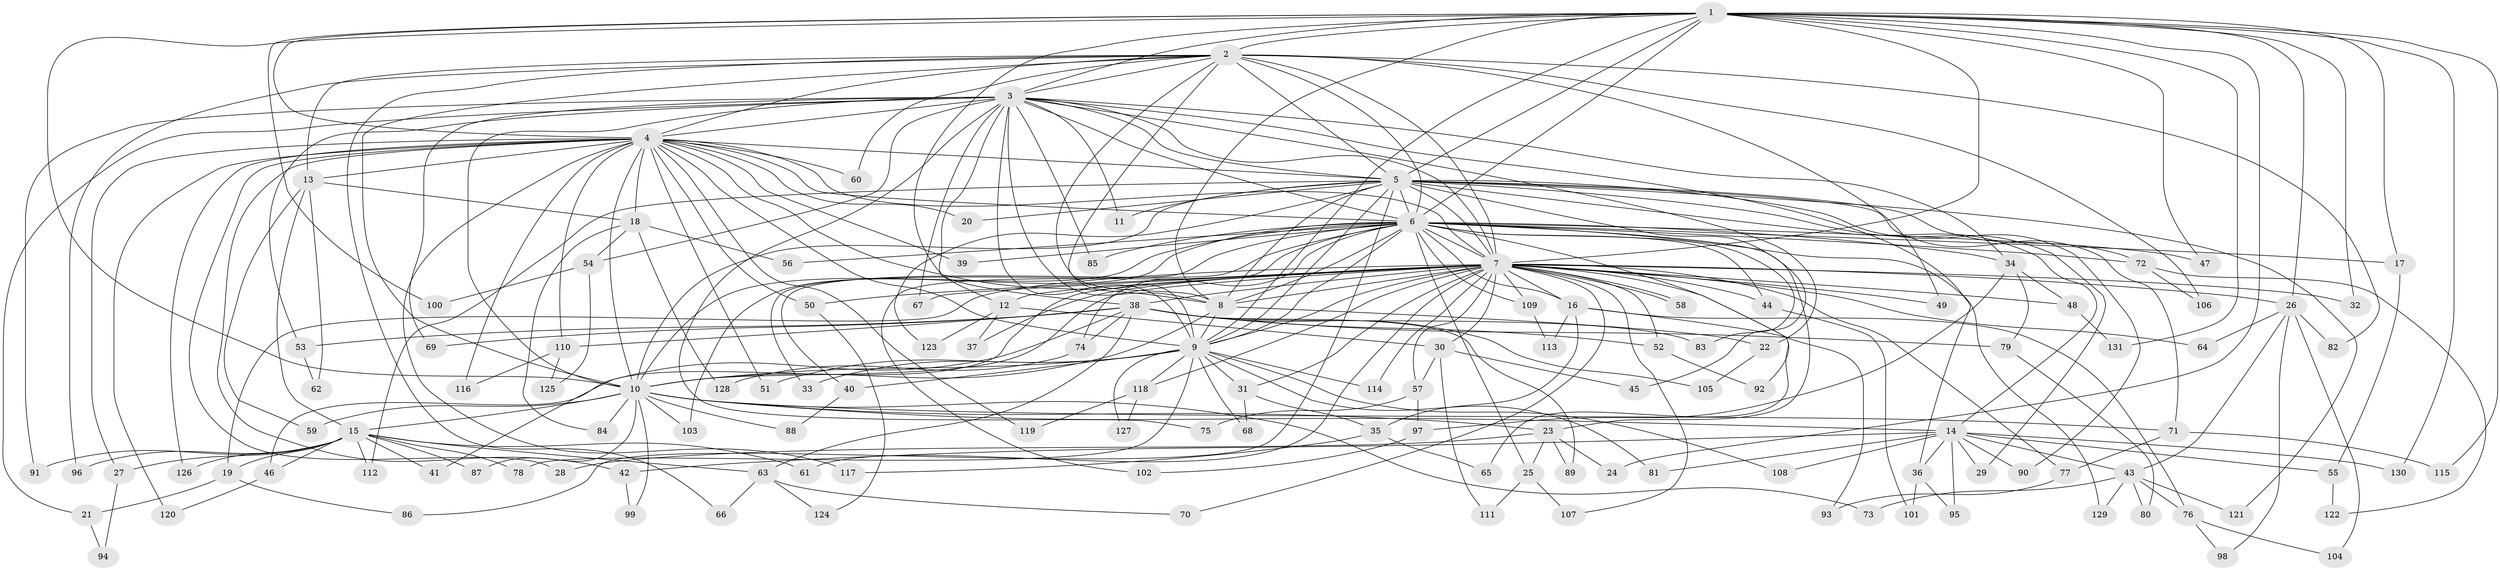 // coarse degree distribution, {18: 0.009708737864077669, 25: 0.009708737864077669, 19: 0.019417475728155338, 22: 0.009708737864077669, 16: 0.009708737864077669, 27: 0.009708737864077669, 34: 0.009708737864077669, 5: 0.019417475728155338, 6: 0.05825242718446602, 17: 0.009708737864077669, 15: 0.009708737864077669, 3: 0.1553398058252427, 4: 0.0970873786407767, 2: 0.5533980582524272, 7: 0.009708737864077669, 13: 0.009708737864077669}
// Generated by graph-tools (version 1.1) at 2025/51/02/27/25 19:51:45]
// undirected, 131 vertices, 287 edges
graph export_dot {
graph [start="1"]
  node [color=gray90,style=filled];
  1;
  2;
  3;
  4;
  5;
  6;
  7;
  8;
  9;
  10;
  11;
  12;
  13;
  14;
  15;
  16;
  17;
  18;
  19;
  20;
  21;
  22;
  23;
  24;
  25;
  26;
  27;
  28;
  29;
  30;
  31;
  32;
  33;
  34;
  35;
  36;
  37;
  38;
  39;
  40;
  41;
  42;
  43;
  44;
  45;
  46;
  47;
  48;
  49;
  50;
  51;
  52;
  53;
  54;
  55;
  56;
  57;
  58;
  59;
  60;
  61;
  62;
  63;
  64;
  65;
  66;
  67;
  68;
  69;
  70;
  71;
  72;
  73;
  74;
  75;
  76;
  77;
  78;
  79;
  80;
  81;
  82;
  83;
  84;
  85;
  86;
  87;
  88;
  89;
  90;
  91;
  92;
  93;
  94;
  95;
  96;
  97;
  98;
  99;
  100;
  101;
  102;
  103;
  104;
  105;
  106;
  107;
  108;
  109;
  110;
  111;
  112;
  113;
  114;
  115;
  116;
  117;
  118;
  119;
  120;
  121;
  122;
  123;
  124;
  125;
  126;
  127;
  128;
  129;
  130;
  131;
  1 -- 2;
  1 -- 3;
  1 -- 4;
  1 -- 5;
  1 -- 6;
  1 -- 7;
  1 -- 8;
  1 -- 9;
  1 -- 10;
  1 -- 17;
  1 -- 24;
  1 -- 26;
  1 -- 32;
  1 -- 38;
  1 -- 47;
  1 -- 100;
  1 -- 115;
  1 -- 130;
  1 -- 131;
  2 -- 3;
  2 -- 4;
  2 -- 5;
  2 -- 6;
  2 -- 7;
  2 -- 8;
  2 -- 9;
  2 -- 10;
  2 -- 13;
  2 -- 49;
  2 -- 60;
  2 -- 66;
  2 -- 82;
  2 -- 96;
  2 -- 106;
  3 -- 4;
  3 -- 5;
  3 -- 6;
  3 -- 7;
  3 -- 8;
  3 -- 9;
  3 -- 10;
  3 -- 11;
  3 -- 12;
  3 -- 21;
  3 -- 22;
  3 -- 34;
  3 -- 36;
  3 -- 53;
  3 -- 54;
  3 -- 67;
  3 -- 69;
  3 -- 75;
  3 -- 85;
  3 -- 91;
  4 -- 5;
  4 -- 6;
  4 -- 7;
  4 -- 8;
  4 -- 9;
  4 -- 10;
  4 -- 13;
  4 -- 18;
  4 -- 20;
  4 -- 27;
  4 -- 28;
  4 -- 39;
  4 -- 42;
  4 -- 50;
  4 -- 51;
  4 -- 60;
  4 -- 110;
  4 -- 116;
  4 -- 117;
  4 -- 119;
  4 -- 120;
  4 -- 126;
  5 -- 6;
  5 -- 7;
  5 -- 8;
  5 -- 9;
  5 -- 10;
  5 -- 11;
  5 -- 14;
  5 -- 20;
  5 -- 29;
  5 -- 45;
  5 -- 71;
  5 -- 72;
  5 -- 86;
  5 -- 90;
  5 -- 112;
  5 -- 121;
  5 -- 123;
  6 -- 7;
  6 -- 8;
  6 -- 9;
  6 -- 10;
  6 -- 16;
  6 -- 17;
  6 -- 23;
  6 -- 25;
  6 -- 33;
  6 -- 34;
  6 -- 39;
  6 -- 40;
  6 -- 44;
  6 -- 47;
  6 -- 56;
  6 -- 72;
  6 -- 74;
  6 -- 83;
  6 -- 85;
  6 -- 92;
  6 -- 102;
  6 -- 103;
  6 -- 109;
  6 -- 129;
  7 -- 8;
  7 -- 9;
  7 -- 10;
  7 -- 12;
  7 -- 16;
  7 -- 19;
  7 -- 26;
  7 -- 30;
  7 -- 31;
  7 -- 32;
  7 -- 37;
  7 -- 38;
  7 -- 41;
  7 -- 44;
  7 -- 48;
  7 -- 49;
  7 -- 50;
  7 -- 52;
  7 -- 57;
  7 -- 58;
  7 -- 58;
  7 -- 61;
  7 -- 64;
  7 -- 65;
  7 -- 67;
  7 -- 70;
  7 -- 77;
  7 -- 107;
  7 -- 109;
  7 -- 114;
  7 -- 118;
  8 -- 9;
  8 -- 10;
  8 -- 22;
  9 -- 10;
  9 -- 31;
  9 -- 33;
  9 -- 40;
  9 -- 51;
  9 -- 68;
  9 -- 78;
  9 -- 81;
  9 -- 108;
  9 -- 114;
  9 -- 118;
  9 -- 127;
  10 -- 14;
  10 -- 15;
  10 -- 23;
  10 -- 59;
  10 -- 71;
  10 -- 73;
  10 -- 84;
  10 -- 87;
  10 -- 88;
  10 -- 99;
  10 -- 103;
  12 -- 30;
  12 -- 37;
  12 -- 123;
  13 -- 15;
  13 -- 18;
  13 -- 59;
  13 -- 62;
  14 -- 29;
  14 -- 36;
  14 -- 42;
  14 -- 43;
  14 -- 55;
  14 -- 81;
  14 -- 90;
  14 -- 95;
  14 -- 108;
  14 -- 130;
  15 -- 19;
  15 -- 27;
  15 -- 41;
  15 -- 46;
  15 -- 61;
  15 -- 63;
  15 -- 78;
  15 -- 87;
  15 -- 91;
  15 -- 96;
  15 -- 112;
  15 -- 126;
  16 -- 35;
  16 -- 76;
  16 -- 93;
  16 -- 113;
  17 -- 55;
  18 -- 54;
  18 -- 56;
  18 -- 84;
  18 -- 128;
  19 -- 21;
  19 -- 86;
  21 -- 94;
  22 -- 105;
  23 -- 24;
  23 -- 25;
  23 -- 28;
  23 -- 89;
  25 -- 107;
  25 -- 111;
  26 -- 43;
  26 -- 64;
  26 -- 82;
  26 -- 98;
  26 -- 104;
  27 -- 94;
  30 -- 45;
  30 -- 57;
  30 -- 111;
  31 -- 35;
  31 -- 68;
  34 -- 48;
  34 -- 79;
  34 -- 97;
  35 -- 65;
  35 -- 117;
  36 -- 95;
  36 -- 101;
  38 -- 46;
  38 -- 52;
  38 -- 53;
  38 -- 63;
  38 -- 69;
  38 -- 74;
  38 -- 79;
  38 -- 83;
  38 -- 89;
  38 -- 105;
  38 -- 110;
  40 -- 88;
  42 -- 99;
  43 -- 73;
  43 -- 76;
  43 -- 80;
  43 -- 121;
  43 -- 129;
  44 -- 101;
  46 -- 120;
  48 -- 131;
  50 -- 124;
  52 -- 92;
  53 -- 62;
  54 -- 100;
  54 -- 125;
  55 -- 122;
  57 -- 75;
  57 -- 97;
  63 -- 66;
  63 -- 70;
  63 -- 124;
  71 -- 77;
  71 -- 115;
  72 -- 106;
  72 -- 122;
  74 -- 128;
  76 -- 98;
  76 -- 104;
  77 -- 93;
  79 -- 80;
  97 -- 102;
  109 -- 113;
  110 -- 116;
  110 -- 125;
  118 -- 119;
  118 -- 127;
}
